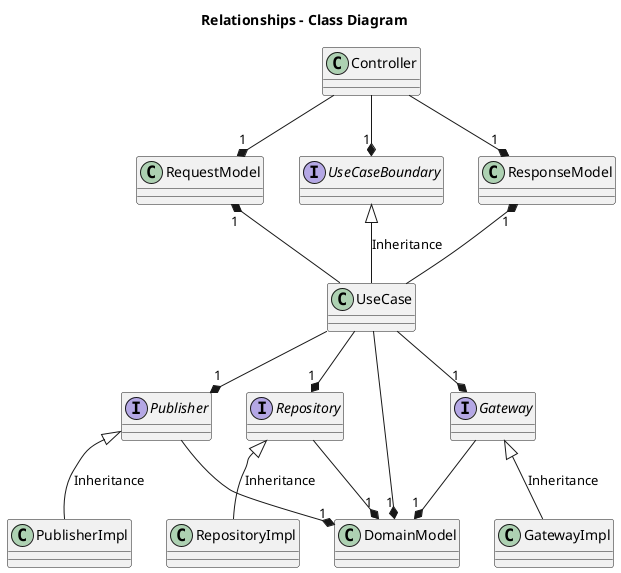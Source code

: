 @startuml

title Relationships - Class Diagram


class Controller
class RequestModel
interface UseCaseBoundary
class ResponseModel
class UseCase
interface Gateway
interface Repository
class DomainModel
class GatewayImpl
class RepositoryImpl
interface Publisher
class PublisherImpl

RequestModel "1" *-up- Controller
ResponseModel "1" *-up- Controller
UseCaseBoundary "1" *-up- Controller

Repository "1" *-up- UseCase
Gateway "1" *-up- UseCase
Publisher "1" *-up- UseCase

RequestModel "1" *-down- UseCase
ResponseModel "1" *-down- UseCase

DomainModel "1" *-up- UseCase

DomainModel "1" *-up- Gateway
DomainModel "1" *-up- Repository
DomainModel "1" *-up- Publisher

Gateway <|-down- GatewayImpl: Inheritance
Repository <|-down- RepositoryImpl: Inheritance
UseCaseBoundary <|-down- UseCase: Inheritance
Publisher <|-down- PublisherImpl: Inheritance


@enduml